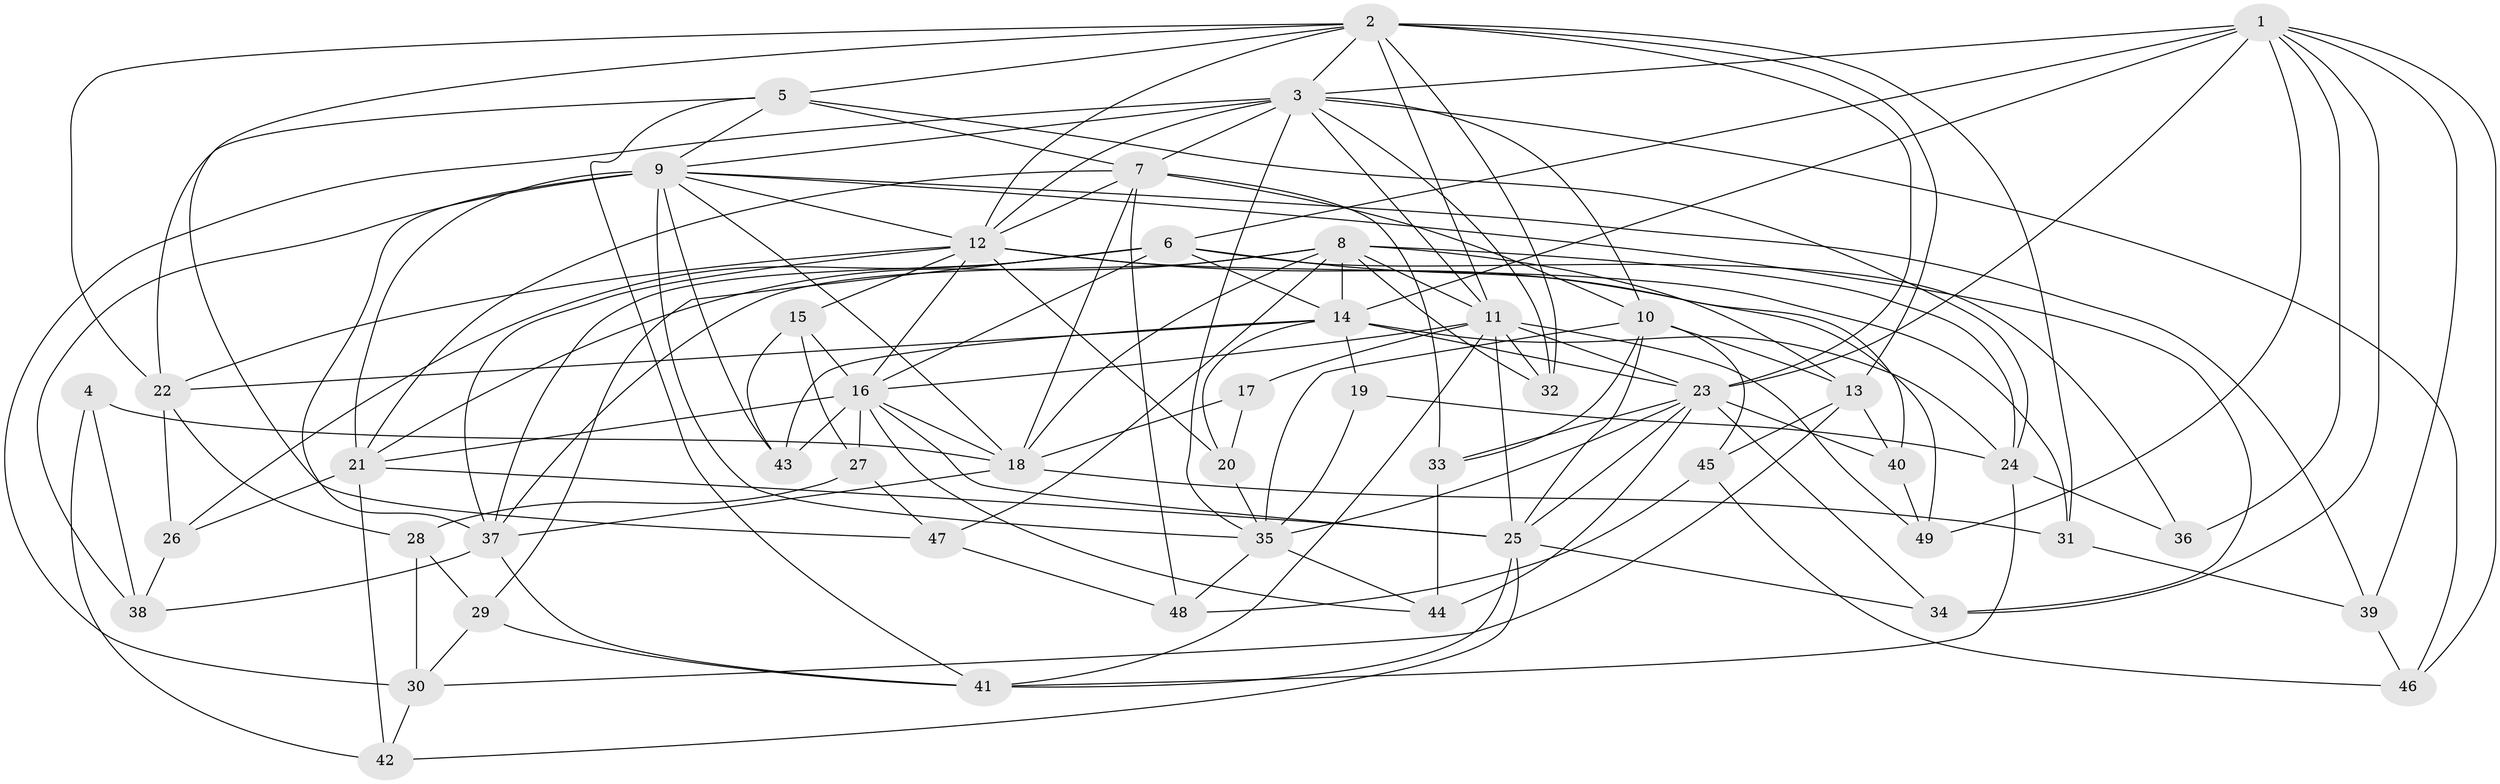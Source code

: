 // original degree distribution, {4: 1.0}
// Generated by graph-tools (version 1.1) at 2025/53/03/04/25 22:53:51]
// undirected, 49 vertices, 146 edges
graph export_dot {
  node [color=gray90,style=filled];
  1;
  2;
  3;
  4;
  5;
  6;
  7;
  8;
  9;
  10;
  11;
  12;
  13;
  14;
  15;
  16;
  17;
  18;
  19;
  20;
  21;
  22;
  23;
  24;
  25;
  26;
  27;
  28;
  29;
  30;
  31;
  32;
  33;
  34;
  35;
  36;
  37;
  38;
  39;
  40;
  41;
  42;
  43;
  44;
  45;
  46;
  47;
  48;
  49;
  1 -- 3 [weight=1.0];
  1 -- 6 [weight=2.0];
  1 -- 14 [weight=1.0];
  1 -- 23 [weight=1.0];
  1 -- 34 [weight=1.0];
  1 -- 36 [weight=1.0];
  1 -- 39 [weight=1.0];
  1 -- 46 [weight=1.0];
  1 -- 49 [weight=1.0];
  2 -- 3 [weight=1.0];
  2 -- 5 [weight=1.0];
  2 -- 11 [weight=1.0];
  2 -- 12 [weight=1.0];
  2 -- 13 [weight=1.0];
  2 -- 22 [weight=1.0];
  2 -- 23 [weight=1.0];
  2 -- 31 [weight=1.0];
  2 -- 32 [weight=1.0];
  2 -- 47 [weight=1.0];
  3 -- 7 [weight=2.0];
  3 -- 9 [weight=1.0];
  3 -- 10 [weight=1.0];
  3 -- 11 [weight=1.0];
  3 -- 12 [weight=1.0];
  3 -- 30 [weight=1.0];
  3 -- 32 [weight=1.0];
  3 -- 35 [weight=1.0];
  3 -- 46 [weight=1.0];
  4 -- 18 [weight=2.0];
  4 -- 38 [weight=1.0];
  4 -- 42 [weight=1.0];
  5 -- 7 [weight=1.0];
  5 -- 9 [weight=1.0];
  5 -- 22 [weight=1.0];
  5 -- 24 [weight=1.0];
  5 -- 41 [weight=1.0];
  6 -- 14 [weight=2.0];
  6 -- 16 [weight=2.0];
  6 -- 26 [weight=1.0];
  6 -- 29 [weight=1.0];
  6 -- 36 [weight=2.0];
  6 -- 37 [weight=1.0];
  6 -- 40 [weight=1.0];
  7 -- 10 [weight=2.0];
  7 -- 12 [weight=1.0];
  7 -- 18 [weight=1.0];
  7 -- 21 [weight=1.0];
  7 -- 33 [weight=1.0];
  7 -- 48 [weight=1.0];
  8 -- 11 [weight=1.0];
  8 -- 13 [weight=2.0];
  8 -- 14 [weight=1.0];
  8 -- 18 [weight=2.0];
  8 -- 21 [weight=1.0];
  8 -- 24 [weight=2.0];
  8 -- 32 [weight=1.0];
  8 -- 37 [weight=1.0];
  8 -- 47 [weight=1.0];
  9 -- 12 [weight=1.0];
  9 -- 18 [weight=1.0];
  9 -- 21 [weight=1.0];
  9 -- 34 [weight=1.0];
  9 -- 35 [weight=1.0];
  9 -- 37 [weight=2.0];
  9 -- 38 [weight=1.0];
  9 -- 39 [weight=1.0];
  9 -- 43 [weight=1.0];
  10 -- 13 [weight=1.0];
  10 -- 25 [weight=1.0];
  10 -- 33 [weight=1.0];
  10 -- 35 [weight=1.0];
  10 -- 45 [weight=1.0];
  11 -- 16 [weight=1.0];
  11 -- 17 [weight=1.0];
  11 -- 23 [weight=1.0];
  11 -- 25 [weight=1.0];
  11 -- 32 [weight=3.0];
  11 -- 41 [weight=1.0];
  11 -- 49 [weight=1.0];
  12 -- 15 [weight=1.0];
  12 -- 16 [weight=1.0];
  12 -- 20 [weight=1.0];
  12 -- 22 [weight=1.0];
  12 -- 31 [weight=2.0];
  12 -- 37 [weight=1.0];
  12 -- 49 [weight=1.0];
  13 -- 30 [weight=2.0];
  13 -- 40 [weight=1.0];
  13 -- 45 [weight=1.0];
  14 -- 19 [weight=2.0];
  14 -- 20 [weight=1.0];
  14 -- 22 [weight=1.0];
  14 -- 23 [weight=1.0];
  14 -- 24 [weight=2.0];
  14 -- 43 [weight=1.0];
  15 -- 16 [weight=1.0];
  15 -- 27 [weight=1.0];
  15 -- 43 [weight=1.0];
  16 -- 18 [weight=1.0];
  16 -- 21 [weight=2.0];
  16 -- 25 [weight=1.0];
  16 -- 27 [weight=1.0];
  16 -- 43 [weight=1.0];
  16 -- 44 [weight=1.0];
  17 -- 18 [weight=2.0];
  17 -- 20 [weight=1.0];
  18 -- 31 [weight=2.0];
  18 -- 37 [weight=1.0];
  19 -- 24 [weight=1.0];
  19 -- 35 [weight=1.0];
  20 -- 35 [weight=1.0];
  21 -- 25 [weight=1.0];
  21 -- 26 [weight=1.0];
  21 -- 42 [weight=1.0];
  22 -- 26 [weight=1.0];
  22 -- 28 [weight=3.0];
  23 -- 25 [weight=1.0];
  23 -- 33 [weight=1.0];
  23 -- 34 [weight=1.0];
  23 -- 35 [weight=1.0];
  23 -- 40 [weight=1.0];
  23 -- 44 [weight=1.0];
  24 -- 36 [weight=1.0];
  24 -- 41 [weight=1.0];
  25 -- 34 [weight=1.0];
  25 -- 41 [weight=1.0];
  25 -- 42 [weight=1.0];
  26 -- 38 [weight=1.0];
  27 -- 28 [weight=1.0];
  27 -- 47 [weight=1.0];
  28 -- 29 [weight=1.0];
  28 -- 30 [weight=3.0];
  29 -- 30 [weight=1.0];
  29 -- 41 [weight=1.0];
  30 -- 42 [weight=1.0];
  31 -- 39 [weight=1.0];
  33 -- 44 [weight=1.0];
  35 -- 44 [weight=1.0];
  35 -- 48 [weight=1.0];
  37 -- 38 [weight=1.0];
  37 -- 41 [weight=1.0];
  39 -- 46 [weight=1.0];
  40 -- 49 [weight=1.0];
  45 -- 46 [weight=1.0];
  45 -- 48 [weight=1.0];
  47 -- 48 [weight=1.0];
}

